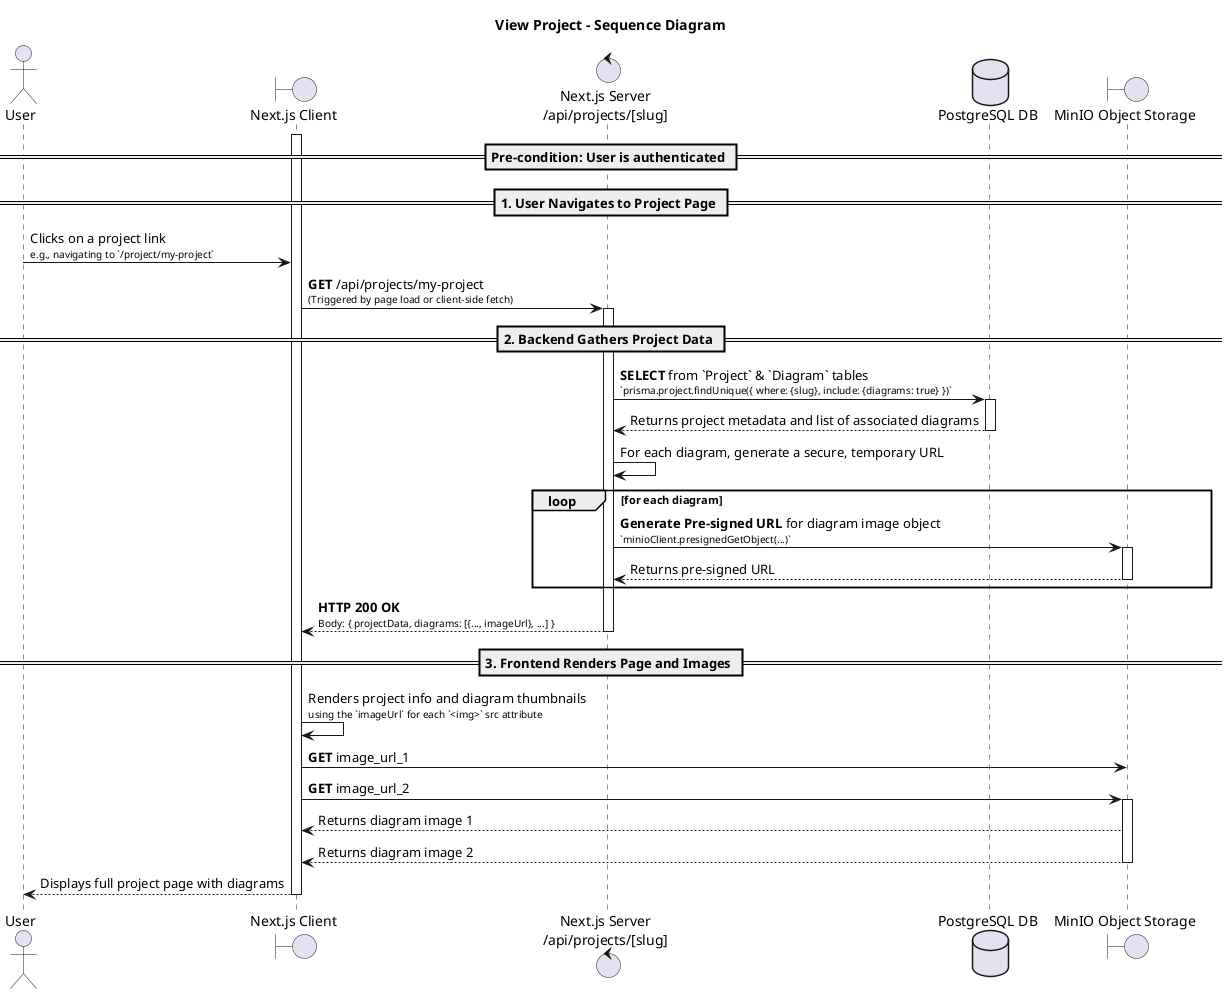 @startuml
title View Project - Sequence Diagram

actor User
boundary "Next.js Client" as Client
control "Next.js Server\n/api/projects/[slug]" as Server
database "PostgreSQL DB" as DB
boundary "MinIO Object Storage" as MinIO

' skinparam sequence {
'     ArrowColor #555
'     ActorBorderColor #555
'     LifeLineBorderColor #555
'     ParticipantBorderColor #007bff
'     DatabaseBorderColor #d9534f
'     ControlBorderColor #5cb85c
'     BoundaryBorderColor #f0ad4e
' }

== Pre-condition: User is authenticated ==

== 1. User Navigates to Project Page ==
activate Client
User -> Client: Clicks on a project link\n<font size=10>e.g., navigating to `/project/my-project`</font>

Client -> Server: **GET** /api/projects/my-project\n<font size=10>(Triggered by page load or client-side fetch)</font>
activate Server

== 2. Backend Gathers Project Data ==
Server -> DB: **SELECT** from `Project` & `Diagram` tables\n<font size=10>`prisma.project.findUnique({ where: {slug}, include: {diagrams: true} })`</font>
activate DB
DB --> Server: Returns project metadata and list of associated diagrams
deactivate DB

Server -> Server: For each diagram, generate a secure, temporary URL
loop for each diagram
    Server -> MinIO: **Generate Pre-signed URL** for diagram image object\n<font size=10>`minioClient.presignedGetObject(...)`</font>
    activate MinIO
    MinIO --> Server: Returns pre-signed URL
    deactivate MinIO
end

Server --> Client: **HTTP 200 OK**\n<font size=10>Body: { projectData, diagrams: [{..., imageUrl}, ...] }</font>
deactivate Server

== 3. Frontend Renders Page and Images ==
Client -> Client: Renders project info and diagram thumbnails\n<font size=10>using the `imageUrl` for each `<img>` src attribute</font>

Client -> MinIO: **GET** image_url_1
Client -> MinIO: **GET** image_url_2
' ...
activate MinIO
MinIO --> Client: Returns diagram image 1
MinIO --> Client: Returns diagram image 2
' ...
deactivate MinIO

Client --> User: Displays full project page with diagrams
deactivate Client

@enduml